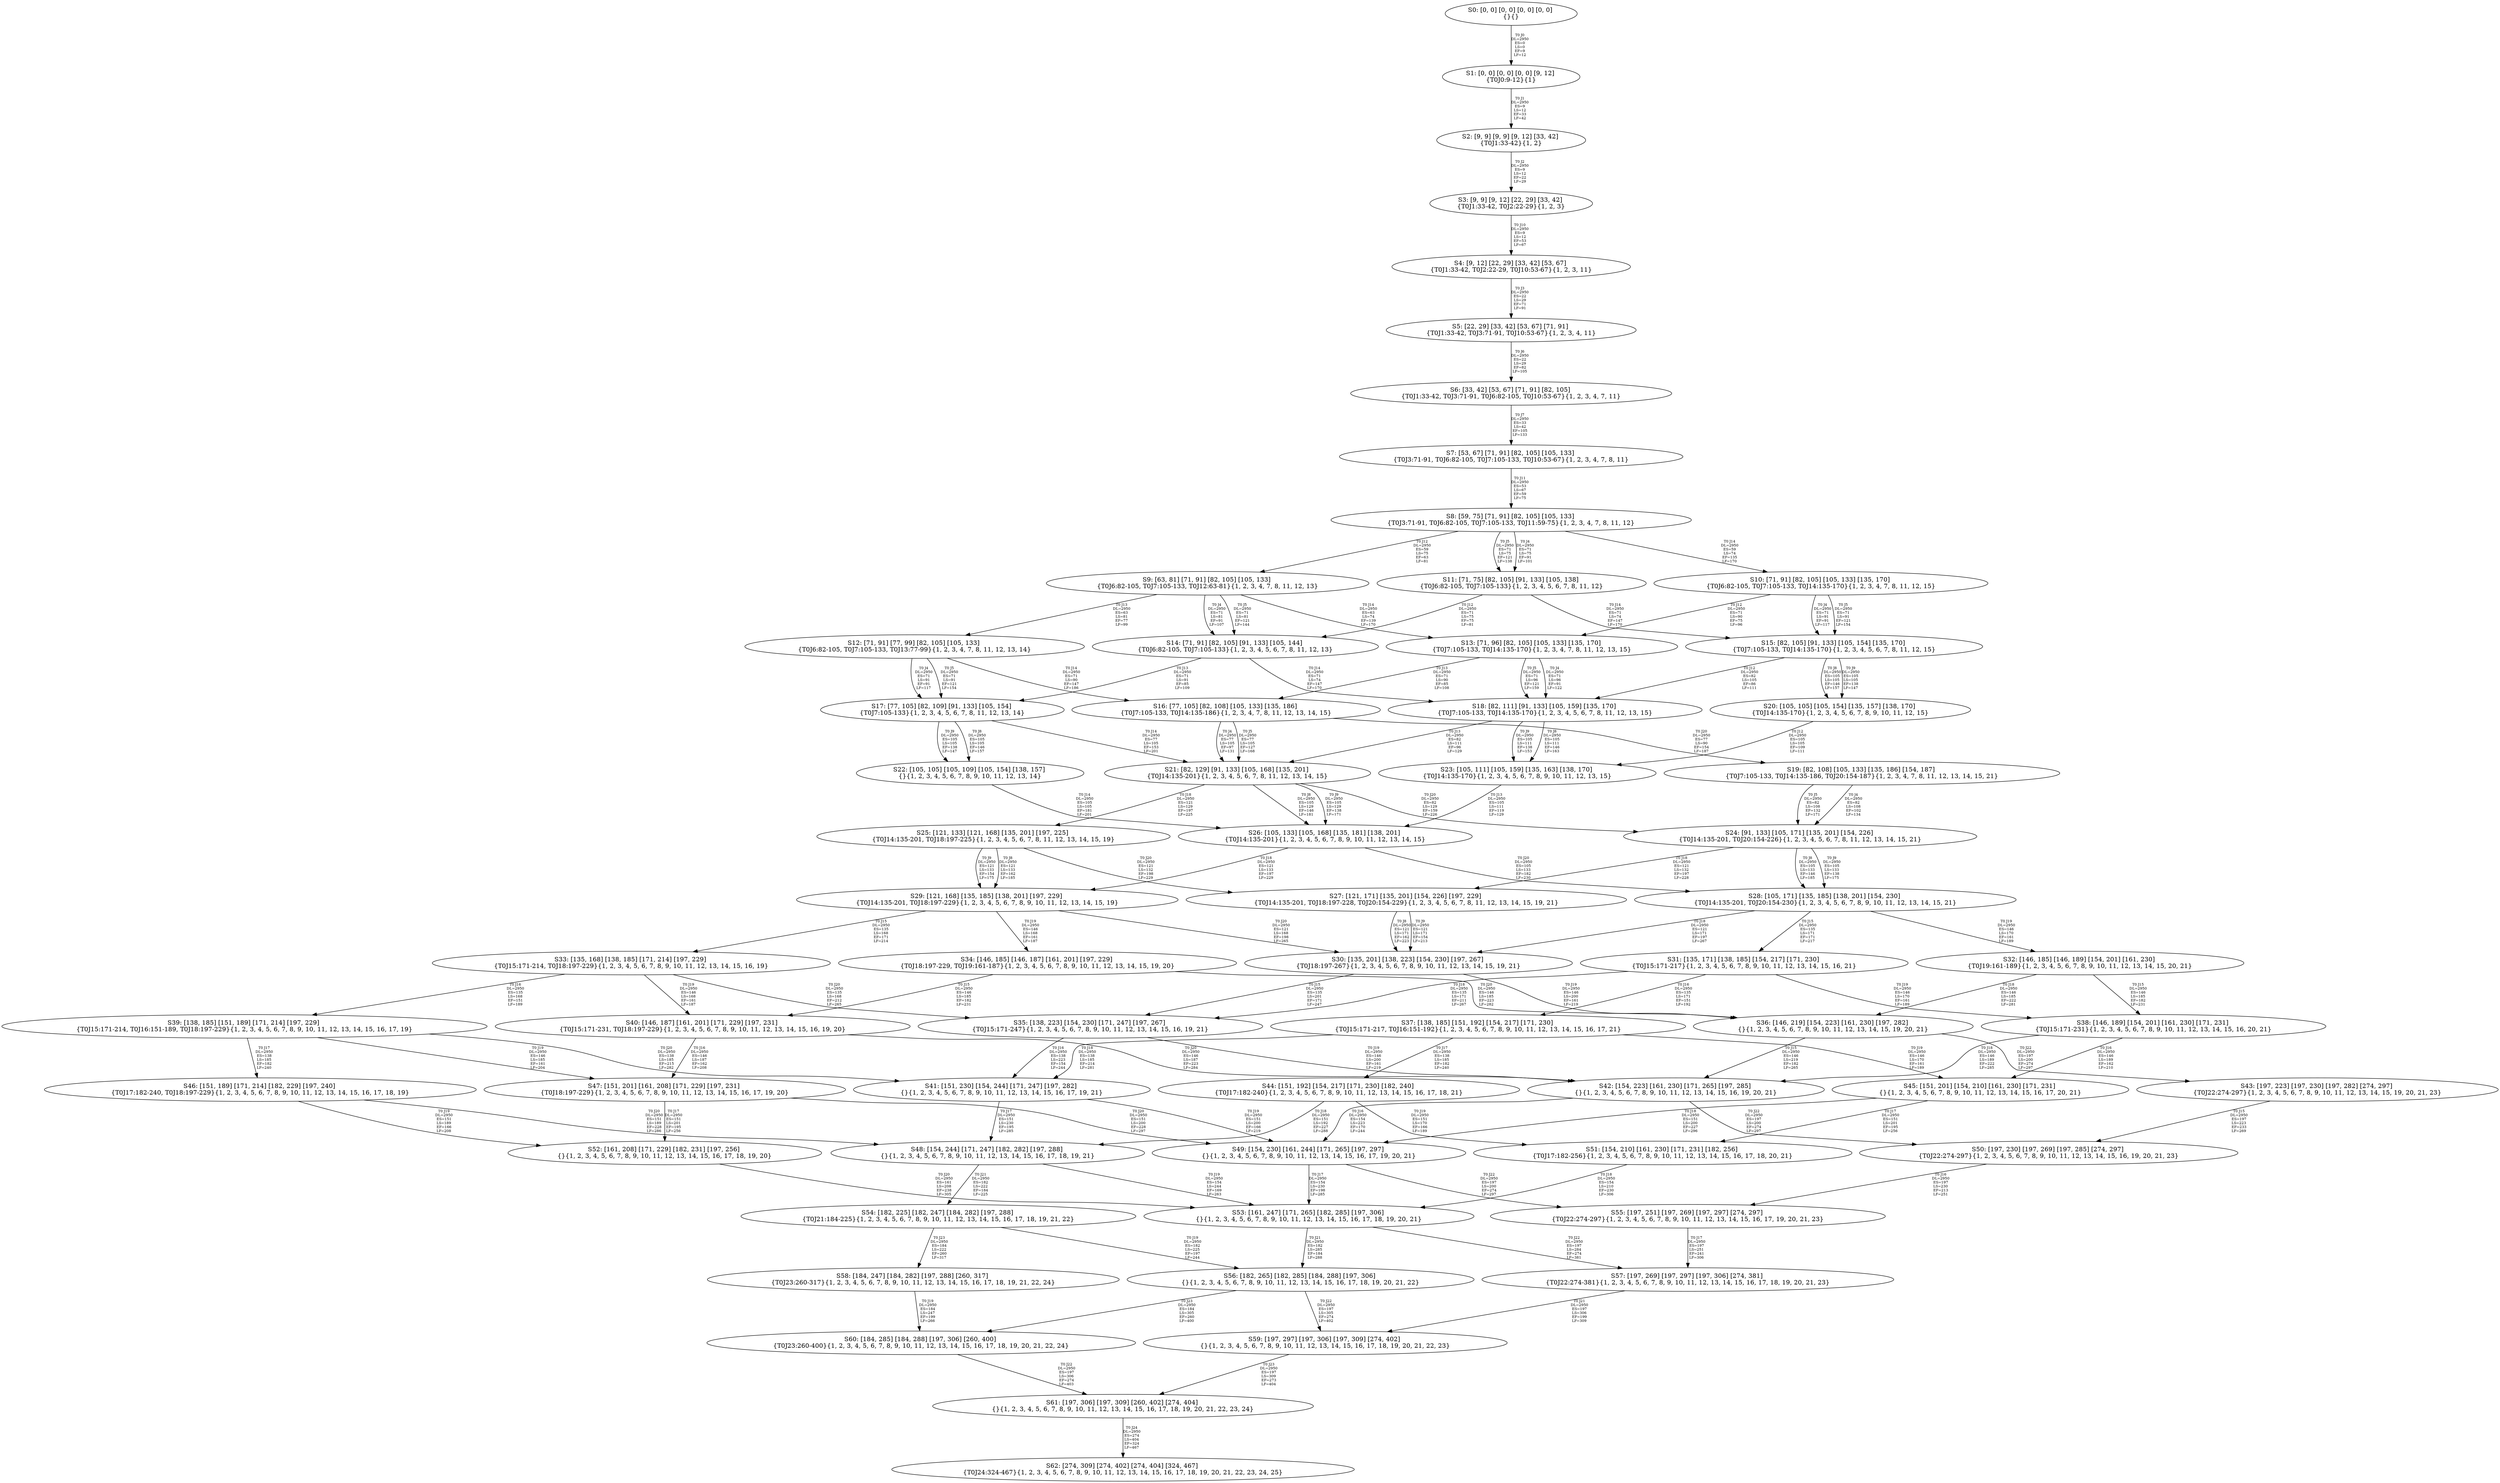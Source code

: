 digraph {
	S0[label="S0: [0, 0] [0, 0] [0, 0] [0, 0] \n{}{}"];
	S1[label="S1: [0, 0] [0, 0] [0, 0] [9, 12] \n{T0J0:9-12}{1}"];
	S2[label="S2: [9, 9] [9, 9] [9, 12] [33, 42] \n{T0J1:33-42}{1, 2}"];
	S3[label="S3: [9, 9] [9, 12] [22, 29] [33, 42] \n{T0J1:33-42, T0J2:22-29}{1, 2, 3}"];
	S4[label="S4: [9, 12] [22, 29] [33, 42] [53, 67] \n{T0J1:33-42, T0J2:22-29, T0J10:53-67}{1, 2, 3, 11}"];
	S5[label="S5: [22, 29] [33, 42] [53, 67] [71, 91] \n{T0J1:33-42, T0J3:71-91, T0J10:53-67}{1, 2, 3, 4, 11}"];
	S6[label="S6: [33, 42] [53, 67] [71, 91] [82, 105] \n{T0J1:33-42, T0J3:71-91, T0J6:82-105, T0J10:53-67}{1, 2, 3, 4, 7, 11}"];
	S7[label="S7: [53, 67] [71, 91] [82, 105] [105, 133] \n{T0J3:71-91, T0J6:82-105, T0J7:105-133, T0J10:53-67}{1, 2, 3, 4, 7, 8, 11}"];
	S8[label="S8: [59, 75] [71, 91] [82, 105] [105, 133] \n{T0J3:71-91, T0J6:82-105, T0J7:105-133, T0J11:59-75}{1, 2, 3, 4, 7, 8, 11, 12}"];
	S9[label="S9: [63, 81] [71, 91] [82, 105] [105, 133] \n{T0J6:82-105, T0J7:105-133, T0J12:63-81}{1, 2, 3, 4, 7, 8, 11, 12, 13}"];
	S10[label="S10: [71, 91] [82, 105] [105, 133] [135, 170] \n{T0J6:82-105, T0J7:105-133, T0J14:135-170}{1, 2, 3, 4, 7, 8, 11, 12, 15}"];
	S11[label="S11: [71, 75] [82, 105] [91, 133] [105, 138] \n{T0J6:82-105, T0J7:105-133}{1, 2, 3, 4, 5, 6, 7, 8, 11, 12}"];
	S12[label="S12: [71, 91] [77, 99] [82, 105] [105, 133] \n{T0J6:82-105, T0J7:105-133, T0J13:77-99}{1, 2, 3, 4, 7, 8, 11, 12, 13, 14}"];
	S13[label="S13: [71, 96] [82, 105] [105, 133] [135, 170] \n{T0J7:105-133, T0J14:135-170}{1, 2, 3, 4, 7, 8, 11, 12, 13, 15}"];
	S14[label="S14: [71, 91] [82, 105] [91, 133] [105, 144] \n{T0J6:82-105, T0J7:105-133}{1, 2, 3, 4, 5, 6, 7, 8, 11, 12, 13}"];
	S15[label="S15: [82, 105] [91, 133] [105, 154] [135, 170] \n{T0J7:105-133, T0J14:135-170}{1, 2, 3, 4, 5, 6, 7, 8, 11, 12, 15}"];
	S16[label="S16: [77, 105] [82, 108] [105, 133] [135, 186] \n{T0J7:105-133, T0J14:135-186}{1, 2, 3, 4, 7, 8, 11, 12, 13, 14, 15}"];
	S17[label="S17: [77, 105] [82, 109] [91, 133] [105, 154] \n{T0J7:105-133}{1, 2, 3, 4, 5, 6, 7, 8, 11, 12, 13, 14}"];
	S18[label="S18: [82, 111] [91, 133] [105, 159] [135, 170] \n{T0J7:105-133, T0J14:135-170}{1, 2, 3, 4, 5, 6, 7, 8, 11, 12, 13, 15}"];
	S19[label="S19: [82, 108] [105, 133] [135, 186] [154, 187] \n{T0J7:105-133, T0J14:135-186, T0J20:154-187}{1, 2, 3, 4, 7, 8, 11, 12, 13, 14, 15, 21}"];
	S20[label="S20: [105, 105] [105, 154] [135, 157] [138, 170] \n{T0J14:135-170}{1, 2, 3, 4, 5, 6, 7, 8, 9, 10, 11, 12, 15}"];
	S21[label="S21: [82, 129] [91, 133] [105, 168] [135, 201] \n{T0J14:135-201}{1, 2, 3, 4, 5, 6, 7, 8, 11, 12, 13, 14, 15}"];
	S22[label="S22: [105, 105] [105, 109] [105, 154] [138, 157] \n{}{1, 2, 3, 4, 5, 6, 7, 8, 9, 10, 11, 12, 13, 14}"];
	S23[label="S23: [105, 111] [105, 159] [135, 163] [138, 170] \n{T0J14:135-170}{1, 2, 3, 4, 5, 6, 7, 8, 9, 10, 11, 12, 13, 15}"];
	S24[label="S24: [91, 133] [105, 171] [135, 201] [154, 226] \n{T0J14:135-201, T0J20:154-226}{1, 2, 3, 4, 5, 6, 7, 8, 11, 12, 13, 14, 15, 21}"];
	S25[label="S25: [121, 133] [121, 168] [135, 201] [197, 225] \n{T0J14:135-201, T0J18:197-225}{1, 2, 3, 4, 5, 6, 7, 8, 11, 12, 13, 14, 15, 19}"];
	S26[label="S26: [105, 133] [105, 168] [135, 181] [138, 201] \n{T0J14:135-201}{1, 2, 3, 4, 5, 6, 7, 8, 9, 10, 11, 12, 13, 14, 15}"];
	S27[label="S27: [121, 171] [135, 201] [154, 226] [197, 229] \n{T0J14:135-201, T0J18:197-228, T0J20:154-229}{1, 2, 3, 4, 5, 6, 7, 8, 11, 12, 13, 14, 15, 19, 21}"];
	S28[label="S28: [105, 171] [135, 185] [138, 201] [154, 230] \n{T0J14:135-201, T0J20:154-230}{1, 2, 3, 4, 5, 6, 7, 8, 9, 10, 11, 12, 13, 14, 15, 21}"];
	S29[label="S29: [121, 168] [135, 185] [138, 201] [197, 229] \n{T0J14:135-201, T0J18:197-229}{1, 2, 3, 4, 5, 6, 7, 8, 9, 10, 11, 12, 13, 14, 15, 19}"];
	S30[label="S30: [135, 201] [138, 223] [154, 230] [197, 267] \n{T0J18:197-267}{1, 2, 3, 4, 5, 6, 7, 8, 9, 10, 11, 12, 13, 14, 15, 19, 21}"];
	S31[label="S31: [135, 171] [138, 185] [154, 217] [171, 230] \n{T0J15:171-217}{1, 2, 3, 4, 5, 6, 7, 8, 9, 10, 11, 12, 13, 14, 15, 16, 21}"];
	S32[label="S32: [146, 185] [146, 189] [154, 201] [161, 230] \n{T0J19:161-189}{1, 2, 3, 4, 5, 6, 7, 8, 9, 10, 11, 12, 13, 14, 15, 20, 21}"];
	S33[label="S33: [135, 168] [138, 185] [171, 214] [197, 229] \n{T0J15:171-214, T0J18:197-229}{1, 2, 3, 4, 5, 6, 7, 8, 9, 10, 11, 12, 13, 14, 15, 16, 19}"];
	S34[label="S34: [146, 185] [146, 187] [161, 201] [197, 229] \n{T0J18:197-229, T0J19:161-187}{1, 2, 3, 4, 5, 6, 7, 8, 9, 10, 11, 12, 13, 14, 15, 19, 20}"];
	S35[label="S35: [138, 223] [154, 230] [171, 247] [197, 267] \n{T0J15:171-247}{1, 2, 3, 4, 5, 6, 7, 8, 9, 10, 11, 12, 13, 14, 15, 16, 19, 21}"];
	S36[label="S36: [146, 219] [154, 223] [161, 230] [197, 282] \n{}{1, 2, 3, 4, 5, 6, 7, 8, 9, 10, 11, 12, 13, 14, 15, 19, 20, 21}"];
	S37[label="S37: [138, 185] [151, 192] [154, 217] [171, 230] \n{T0J15:171-217, T0J16:151-192}{1, 2, 3, 4, 5, 6, 7, 8, 9, 10, 11, 12, 13, 14, 15, 16, 17, 21}"];
	S38[label="S38: [146, 189] [154, 201] [161, 230] [171, 231] \n{T0J15:171-231}{1, 2, 3, 4, 5, 6, 7, 8, 9, 10, 11, 12, 13, 14, 15, 16, 20, 21}"];
	S39[label="S39: [138, 185] [151, 189] [171, 214] [197, 229] \n{T0J15:171-214, T0J16:151-189, T0J18:197-229}{1, 2, 3, 4, 5, 6, 7, 8, 9, 10, 11, 12, 13, 14, 15, 16, 17, 19}"];
	S40[label="S40: [146, 187] [161, 201] [171, 229] [197, 231] \n{T0J15:171-231, T0J18:197-229}{1, 2, 3, 4, 5, 6, 7, 8, 9, 10, 11, 12, 13, 14, 15, 16, 19, 20}"];
	S41[label="S41: [151, 230] [154, 244] [171, 247] [197, 282] \n{}{1, 2, 3, 4, 5, 6, 7, 8, 9, 10, 11, 12, 13, 14, 15, 16, 17, 19, 21}"];
	S42[label="S42: [154, 223] [161, 230] [171, 265] [197, 285] \n{}{1, 2, 3, 4, 5, 6, 7, 8, 9, 10, 11, 12, 13, 14, 15, 16, 19, 20, 21}"];
	S43[label="S43: [197, 223] [197, 230] [197, 282] [274, 297] \n{T0J22:274-297}{1, 2, 3, 4, 5, 6, 7, 8, 9, 10, 11, 12, 13, 14, 15, 19, 20, 21, 23}"];
	S44[label="S44: [151, 192] [154, 217] [171, 230] [182, 240] \n{T0J17:182-240}{1, 2, 3, 4, 5, 6, 7, 8, 9, 10, 11, 12, 13, 14, 15, 16, 17, 18, 21}"];
	S45[label="S45: [151, 201] [154, 210] [161, 230] [171, 231] \n{}{1, 2, 3, 4, 5, 6, 7, 8, 9, 10, 11, 12, 13, 14, 15, 16, 17, 20, 21}"];
	S46[label="S46: [151, 189] [171, 214] [182, 229] [197, 240] \n{T0J17:182-240, T0J18:197-229}{1, 2, 3, 4, 5, 6, 7, 8, 9, 10, 11, 12, 13, 14, 15, 16, 17, 18, 19}"];
	S47[label="S47: [151, 201] [161, 208] [171, 229] [197, 231] \n{T0J18:197-229}{1, 2, 3, 4, 5, 6, 7, 8, 9, 10, 11, 12, 13, 14, 15, 16, 17, 19, 20}"];
	S48[label="S48: [154, 244] [171, 247] [182, 282] [197, 288] \n{}{1, 2, 3, 4, 5, 6, 7, 8, 9, 10, 11, 12, 13, 14, 15, 16, 17, 18, 19, 21}"];
	S49[label="S49: [154, 230] [161, 244] [171, 265] [197, 297] \n{}{1, 2, 3, 4, 5, 6, 7, 8, 9, 10, 11, 12, 13, 14, 15, 16, 17, 19, 20, 21}"];
	S50[label="S50: [197, 230] [197, 269] [197, 285] [274, 297] \n{T0J22:274-297}{1, 2, 3, 4, 5, 6, 7, 8, 9, 10, 11, 12, 13, 14, 15, 16, 19, 20, 21, 23}"];
	S51[label="S51: [154, 210] [161, 230] [171, 231] [182, 256] \n{T0J17:182-256}{1, 2, 3, 4, 5, 6, 7, 8, 9, 10, 11, 12, 13, 14, 15, 16, 17, 18, 20, 21}"];
	S52[label="S52: [161, 208] [171, 229] [182, 231] [197, 256] \n{}{1, 2, 3, 4, 5, 6, 7, 8, 9, 10, 11, 12, 13, 14, 15, 16, 17, 18, 19, 20}"];
	S53[label="S53: [161, 247] [171, 265] [182, 285] [197, 306] \n{}{1, 2, 3, 4, 5, 6, 7, 8, 9, 10, 11, 12, 13, 14, 15, 16, 17, 18, 19, 20, 21}"];
	S54[label="S54: [182, 225] [182, 247] [184, 282] [197, 288] \n{T0J21:184-225}{1, 2, 3, 4, 5, 6, 7, 8, 9, 10, 11, 12, 13, 14, 15, 16, 17, 18, 19, 21, 22}"];
	S55[label="S55: [197, 251] [197, 269] [197, 297] [274, 297] \n{T0J22:274-297}{1, 2, 3, 4, 5, 6, 7, 8, 9, 10, 11, 12, 13, 14, 15, 16, 17, 19, 20, 21, 23}"];
	S56[label="S56: [182, 265] [182, 285] [184, 288] [197, 306] \n{}{1, 2, 3, 4, 5, 6, 7, 8, 9, 10, 11, 12, 13, 14, 15, 16, 17, 18, 19, 20, 21, 22}"];
	S57[label="S57: [197, 269] [197, 297] [197, 306] [274, 381] \n{T0J22:274-381}{1, 2, 3, 4, 5, 6, 7, 8, 9, 10, 11, 12, 13, 14, 15, 16, 17, 18, 19, 20, 21, 23}"];
	S58[label="S58: [184, 247] [184, 282] [197, 288] [260, 317] \n{T0J23:260-317}{1, 2, 3, 4, 5, 6, 7, 8, 9, 10, 11, 12, 13, 14, 15, 16, 17, 18, 19, 21, 22, 24}"];
	S59[label="S59: [197, 297] [197, 306] [197, 309] [274, 402] \n{}{1, 2, 3, 4, 5, 6, 7, 8, 9, 10, 11, 12, 13, 14, 15, 16, 17, 18, 19, 20, 21, 22, 23}"];
	S60[label="S60: [184, 285] [184, 288] [197, 306] [260, 400] \n{T0J23:260-400}{1, 2, 3, 4, 5, 6, 7, 8, 9, 10, 11, 12, 13, 14, 15, 16, 17, 18, 19, 20, 21, 22, 24}"];
	S61[label="S61: [197, 306] [197, 309] [260, 402] [274, 404] \n{}{1, 2, 3, 4, 5, 6, 7, 8, 9, 10, 11, 12, 13, 14, 15, 16, 17, 18, 19, 20, 21, 22, 23, 24}"];
	S62[label="S62: [274, 309] [274, 402] [274, 404] [324, 467] \n{T0J24:324-467}{1, 2, 3, 4, 5, 6, 7, 8, 9, 10, 11, 12, 13, 14, 15, 16, 17, 18, 19, 20, 21, 22, 23, 24, 25}"];
	S0 -> S1[label="T0 J0\nDL=2950\nES=0\nLS=0\nEF=9\nLF=12",fontsize=8];
	S1 -> S2[label="T0 J1\nDL=2950\nES=9\nLS=12\nEF=33\nLF=42",fontsize=8];
	S2 -> S3[label="T0 J2\nDL=2950\nES=9\nLS=12\nEF=22\nLF=29",fontsize=8];
	S3 -> S4[label="T0 J10\nDL=2950\nES=9\nLS=12\nEF=53\nLF=67",fontsize=8];
	S4 -> S5[label="T0 J3\nDL=2950\nES=22\nLS=29\nEF=71\nLF=91",fontsize=8];
	S5 -> S6[label="T0 J6\nDL=2950\nES=22\nLS=29\nEF=82\nLF=105",fontsize=8];
	S6 -> S7[label="T0 J7\nDL=2950\nES=33\nLS=42\nEF=105\nLF=133",fontsize=8];
	S7 -> S8[label="T0 J11\nDL=2950\nES=53\nLS=67\nEF=59\nLF=75",fontsize=8];
	S8 -> S11[label="T0 J4\nDL=2950\nES=71\nLS=75\nEF=91\nLF=101",fontsize=8];
	S8 -> S11[label="T0 J5\nDL=2950\nES=71\nLS=75\nEF=121\nLF=138",fontsize=8];
	S8 -> S9[label="T0 J12\nDL=2950\nES=59\nLS=75\nEF=63\nLF=81",fontsize=8];
	S8 -> S10[label="T0 J14\nDL=2950\nES=59\nLS=74\nEF=135\nLF=170",fontsize=8];
	S9 -> S14[label="T0 J4\nDL=2950\nES=71\nLS=81\nEF=91\nLF=107",fontsize=8];
	S9 -> S14[label="T0 J5\nDL=2950\nES=71\nLS=81\nEF=121\nLF=144",fontsize=8];
	S9 -> S12[label="T0 J13\nDL=2950\nES=63\nLS=81\nEF=77\nLF=99",fontsize=8];
	S9 -> S13[label="T0 J14\nDL=2950\nES=63\nLS=74\nEF=139\nLF=170",fontsize=8];
	S10 -> S15[label="T0 J4\nDL=2950\nES=71\nLS=91\nEF=91\nLF=117",fontsize=8];
	S10 -> S15[label="T0 J5\nDL=2950\nES=71\nLS=91\nEF=121\nLF=154",fontsize=8];
	S10 -> S13[label="T0 J12\nDL=2950\nES=71\nLS=90\nEF=75\nLF=96",fontsize=8];
	S11 -> S14[label="T0 J12\nDL=2950\nES=71\nLS=75\nEF=75\nLF=81",fontsize=8];
	S11 -> S15[label="T0 J14\nDL=2950\nES=71\nLS=74\nEF=147\nLF=170",fontsize=8];
	S12 -> S17[label="T0 J4\nDL=2950\nES=71\nLS=91\nEF=91\nLF=117",fontsize=8];
	S12 -> S17[label="T0 J5\nDL=2950\nES=71\nLS=91\nEF=121\nLF=154",fontsize=8];
	S12 -> S16[label="T0 J14\nDL=2950\nES=71\nLS=90\nEF=147\nLF=186",fontsize=8];
	S13 -> S18[label="T0 J4\nDL=2950\nES=71\nLS=96\nEF=91\nLF=122",fontsize=8];
	S13 -> S18[label="T0 J5\nDL=2950\nES=71\nLS=96\nEF=121\nLF=159",fontsize=8];
	S13 -> S16[label="T0 J13\nDL=2950\nES=71\nLS=90\nEF=85\nLF=108",fontsize=8];
	S14 -> S17[label="T0 J13\nDL=2950\nES=71\nLS=91\nEF=85\nLF=109",fontsize=8];
	S14 -> S18[label="T0 J14\nDL=2950\nES=71\nLS=74\nEF=147\nLF=170",fontsize=8];
	S15 -> S20[label="T0 J8\nDL=2950\nES=105\nLS=105\nEF=146\nLF=157",fontsize=8];
	S15 -> S20[label="T0 J9\nDL=2950\nES=105\nLS=105\nEF=138\nLF=147",fontsize=8];
	S15 -> S18[label="T0 J12\nDL=2950\nES=82\nLS=105\nEF=86\nLF=111",fontsize=8];
	S16 -> S21[label="T0 J4\nDL=2950\nES=77\nLS=105\nEF=97\nLF=131",fontsize=8];
	S16 -> S21[label="T0 J5\nDL=2950\nES=77\nLS=105\nEF=127\nLF=168",fontsize=8];
	S16 -> S19[label="T0 J20\nDL=2950\nES=77\nLS=90\nEF=154\nLF=187",fontsize=8];
	S17 -> S22[label="T0 J8\nDL=2950\nES=105\nLS=105\nEF=146\nLF=157",fontsize=8];
	S17 -> S22[label="T0 J9\nDL=2950\nES=105\nLS=105\nEF=138\nLF=147",fontsize=8];
	S17 -> S21[label="T0 J14\nDL=2950\nES=77\nLS=105\nEF=153\nLF=201",fontsize=8];
	S18 -> S23[label="T0 J8\nDL=2950\nES=105\nLS=111\nEF=146\nLF=163",fontsize=8];
	S18 -> S23[label="T0 J9\nDL=2950\nES=105\nLS=111\nEF=138\nLF=153",fontsize=8];
	S18 -> S21[label="T0 J13\nDL=2950\nES=82\nLS=111\nEF=96\nLF=129",fontsize=8];
	S19 -> S24[label="T0 J4\nDL=2950\nES=82\nLS=108\nEF=102\nLF=134",fontsize=8];
	S19 -> S24[label="T0 J5\nDL=2950\nES=82\nLS=108\nEF=132\nLF=171",fontsize=8];
	S20 -> S23[label="T0 J12\nDL=2950\nES=105\nLS=105\nEF=109\nLF=111",fontsize=8];
	S21 -> S26[label="T0 J8\nDL=2950\nES=105\nLS=129\nEF=146\nLF=181",fontsize=8];
	S21 -> S26[label="T0 J9\nDL=2950\nES=105\nLS=129\nEF=138\nLF=171",fontsize=8];
	S21 -> S25[label="T0 J18\nDL=2950\nES=121\nLS=129\nEF=197\nLF=225",fontsize=8];
	S21 -> S24[label="T0 J20\nDL=2950\nES=82\nLS=129\nEF=159\nLF=226",fontsize=8];
	S22 -> S26[label="T0 J14\nDL=2950\nES=105\nLS=105\nEF=181\nLF=201",fontsize=8];
	S23 -> S26[label="T0 J13\nDL=2950\nES=105\nLS=111\nEF=119\nLF=129",fontsize=8];
	S24 -> S28[label="T0 J8\nDL=2950\nES=105\nLS=133\nEF=146\nLF=185",fontsize=8];
	S24 -> S28[label="T0 J9\nDL=2950\nES=105\nLS=133\nEF=138\nLF=175",fontsize=8];
	S24 -> S27[label="T0 J18\nDL=2950\nES=121\nLS=132\nEF=197\nLF=228",fontsize=8];
	S25 -> S29[label="T0 J8\nDL=2950\nES=121\nLS=133\nEF=162\nLF=185",fontsize=8];
	S25 -> S29[label="T0 J9\nDL=2950\nES=121\nLS=133\nEF=154\nLF=175",fontsize=8];
	S25 -> S27[label="T0 J20\nDL=2950\nES=121\nLS=132\nEF=198\nLF=229",fontsize=8];
	S26 -> S29[label="T0 J18\nDL=2950\nES=121\nLS=133\nEF=197\nLF=229",fontsize=8];
	S26 -> S28[label="T0 J20\nDL=2950\nES=105\nLS=133\nEF=182\nLF=230",fontsize=8];
	S27 -> S30[label="T0 J8\nDL=2950\nES=121\nLS=171\nEF=162\nLF=223",fontsize=8];
	S27 -> S30[label="T0 J9\nDL=2950\nES=121\nLS=171\nEF=154\nLF=213",fontsize=8];
	S28 -> S31[label="T0 J15\nDL=2950\nES=135\nLS=171\nEF=171\nLF=217",fontsize=8];
	S28 -> S30[label="T0 J18\nDL=2950\nES=121\nLS=171\nEF=197\nLF=267",fontsize=8];
	S28 -> S32[label="T0 J19\nDL=2950\nES=146\nLS=170\nEF=161\nLF=189",fontsize=8];
	S29 -> S33[label="T0 J15\nDL=2950\nES=135\nLS=168\nEF=171\nLF=214",fontsize=8];
	S29 -> S34[label="T0 J19\nDL=2950\nES=146\nLS=168\nEF=161\nLF=187",fontsize=8];
	S29 -> S30[label="T0 J20\nDL=2950\nES=121\nLS=168\nEF=198\nLF=265",fontsize=8];
	S30 -> S35[label="T0 J15\nDL=2950\nES=135\nLS=201\nEF=171\nLF=247",fontsize=8];
	S30 -> S36[label="T0 J19\nDL=2950\nES=146\nLS=200\nEF=161\nLF=219",fontsize=8];
	S31 -> S37[label="T0 J16\nDL=2950\nES=135\nLS=171\nEF=151\nLF=192",fontsize=8];
	S31 -> S35[label="T0 J18\nDL=2950\nES=135\nLS=171\nEF=211\nLF=267",fontsize=8];
	S31 -> S38[label="T0 J19\nDL=2950\nES=146\nLS=170\nEF=161\nLF=189",fontsize=8];
	S32 -> S38[label="T0 J15\nDL=2950\nES=146\nLS=185\nEF=182\nLF=231",fontsize=8];
	S32 -> S36[label="T0 J18\nDL=2950\nES=146\nLS=185\nEF=222\nLF=281",fontsize=8];
	S33 -> S39[label="T0 J16\nDL=2950\nES=135\nLS=168\nEF=151\nLF=189",fontsize=8];
	S33 -> S40[label="T0 J19\nDL=2950\nES=146\nLS=168\nEF=161\nLF=187",fontsize=8];
	S33 -> S35[label="T0 J20\nDL=2950\nES=135\nLS=168\nEF=212\nLF=265",fontsize=8];
	S34 -> S40[label="T0 J15\nDL=2950\nES=146\nLS=185\nEF=182\nLF=231",fontsize=8];
	S34 -> S36[label="T0 J20\nDL=2950\nES=146\nLS=185\nEF=223\nLF=282",fontsize=8];
	S35 -> S41[label="T0 J16\nDL=2950\nES=138\nLS=223\nEF=154\nLF=244",fontsize=8];
	S35 -> S42[label="T0 J19\nDL=2950\nES=146\nLS=200\nEF=161\nLF=219",fontsize=8];
	S36 -> S42[label="T0 J15\nDL=2950\nES=146\nLS=219\nEF=182\nLF=265",fontsize=8];
	S36 -> S43[label="T0 J22\nDL=2950\nES=197\nLS=200\nEF=274\nLF=297",fontsize=8];
	S37 -> S44[label="T0 J17\nDL=2950\nES=138\nLS=185\nEF=182\nLF=240",fontsize=8];
	S37 -> S41[label="T0 J18\nDL=2950\nES=138\nLS=185\nEF=214\nLF=281",fontsize=8];
	S37 -> S45[label="T0 J19\nDL=2950\nES=146\nLS=170\nEF=161\nLF=189",fontsize=8];
	S38 -> S45[label="T0 J16\nDL=2950\nES=146\nLS=189\nEF=162\nLF=210",fontsize=8];
	S38 -> S42[label="T0 J18\nDL=2950\nES=146\nLS=189\nEF=222\nLF=285",fontsize=8];
	S39 -> S46[label="T0 J17\nDL=2950\nES=138\nLS=185\nEF=182\nLF=240",fontsize=8];
	S39 -> S47[label="T0 J19\nDL=2950\nES=146\nLS=185\nEF=161\nLF=204",fontsize=8];
	S39 -> S41[label="T0 J20\nDL=2950\nES=138\nLS=185\nEF=215\nLF=282",fontsize=8];
	S40 -> S47[label="T0 J16\nDL=2950\nES=146\nLS=187\nEF=162\nLF=208",fontsize=8];
	S40 -> S42[label="T0 J20\nDL=2950\nES=146\nLS=187\nEF=223\nLF=284",fontsize=8];
	S41 -> S48[label="T0 J17\nDL=2950\nES=151\nLS=230\nEF=195\nLF=285",fontsize=8];
	S41 -> S49[label="T0 J19\nDL=2950\nES=151\nLS=200\nEF=166\nLF=219",fontsize=8];
	S42 -> S49[label="T0 J16\nDL=2950\nES=154\nLS=223\nEF=170\nLF=244",fontsize=8];
	S42 -> S50[label="T0 J22\nDL=2950\nES=197\nLS=200\nEF=274\nLF=297",fontsize=8];
	S43 -> S50[label="T0 J15\nDL=2950\nES=197\nLS=223\nEF=233\nLF=269",fontsize=8];
	S44 -> S48[label="T0 J18\nDL=2950\nES=151\nLS=192\nEF=227\nLF=288",fontsize=8];
	S44 -> S51[label="T0 J19\nDL=2950\nES=151\nLS=170\nEF=166\nLF=189",fontsize=8];
	S45 -> S51[label="T0 J17\nDL=2950\nES=151\nLS=201\nEF=195\nLF=256",fontsize=8];
	S45 -> S49[label="T0 J18\nDL=2950\nES=151\nLS=200\nEF=227\nLF=296",fontsize=8];
	S46 -> S52[label="T0 J19\nDL=2950\nES=151\nLS=189\nEF=166\nLF=208",fontsize=8];
	S46 -> S48[label="T0 J20\nDL=2950\nES=151\nLS=189\nEF=228\nLF=286",fontsize=8];
	S47 -> S52[label="T0 J17\nDL=2950\nES=151\nLS=201\nEF=195\nLF=256",fontsize=8];
	S47 -> S49[label="T0 J20\nDL=2950\nES=151\nLS=200\nEF=228\nLF=297",fontsize=8];
	S48 -> S53[label="T0 J19\nDL=2950\nES=154\nLS=244\nEF=169\nLF=263",fontsize=8];
	S48 -> S54[label="T0 J21\nDL=2950\nES=182\nLS=222\nEF=184\nLF=225",fontsize=8];
	S49 -> S53[label="T0 J17\nDL=2950\nES=154\nLS=230\nEF=198\nLF=285",fontsize=8];
	S49 -> S55[label="T0 J22\nDL=2950\nES=197\nLS=200\nEF=274\nLF=297",fontsize=8];
	S50 -> S55[label="T0 J16\nDL=2950\nES=197\nLS=230\nEF=213\nLF=251",fontsize=8];
	S51 -> S53[label="T0 J18\nDL=2950\nES=154\nLS=210\nEF=230\nLF=306",fontsize=8];
	S52 -> S53[label="T0 J20\nDL=2950\nES=161\nLS=208\nEF=238\nLF=305",fontsize=8];
	S53 -> S56[label="T0 J21\nDL=2950\nES=182\nLS=285\nEF=184\nLF=288",fontsize=8];
	S53 -> S57[label="T0 J22\nDL=2950\nES=197\nLS=284\nEF=274\nLF=381",fontsize=8];
	S54 -> S56[label="T0 J19\nDL=2950\nES=182\nLS=225\nEF=197\nLF=244",fontsize=8];
	S54 -> S58[label="T0 J23\nDL=2950\nES=184\nLS=222\nEF=260\nLF=317",fontsize=8];
	S55 -> S57[label="T0 J17\nDL=2950\nES=197\nLS=251\nEF=241\nLF=306",fontsize=8];
	S56 -> S59[label="T0 J22\nDL=2950\nES=197\nLS=305\nEF=274\nLF=402",fontsize=8];
	S56 -> S60[label="T0 J23\nDL=2950\nES=184\nLS=305\nEF=260\nLF=400",fontsize=8];
	S57 -> S59[label="T0 J21\nDL=2950\nES=197\nLS=306\nEF=199\nLF=309",fontsize=8];
	S58 -> S60[label="T0 J19\nDL=2950\nES=184\nLS=247\nEF=199\nLF=266",fontsize=8];
	S59 -> S61[label="T0 J23\nDL=2950\nES=197\nLS=309\nEF=273\nLF=404",fontsize=8];
	S60 -> S61[label="T0 J22\nDL=2950\nES=197\nLS=306\nEF=274\nLF=403",fontsize=8];
	S61 -> S62[label="T0 J24\nDL=2950\nES=274\nLS=404\nEF=324\nLF=467",fontsize=8];
}
